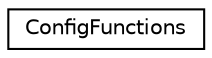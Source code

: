digraph "Graphical Class Hierarchy"
{
  edge [fontname="Helvetica",fontsize="10",labelfontname="Helvetica",labelfontsize="10"];
  node [fontname="Helvetica",fontsize="10",shape=record];
  rankdir="LR";
  Node0 [label="ConfigFunctions",height=0.2,width=0.4,color="black", fillcolor="white", style="filled",URL="$d4/d2f/a00582.html",tooltip="Set of functions to configure global variable from command line options. "];
}
